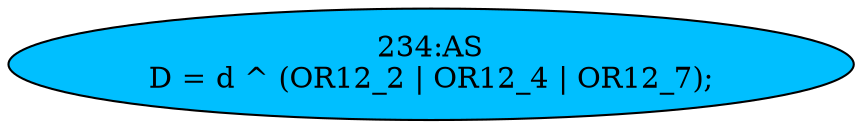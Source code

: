 strict digraph "" {
	node [label="\N"];
	"234:AS"	 [ast="<pyverilog.vparser.ast.Assign object at 0x7f14ceedfb10>",
		def_var="['D']",
		fillcolor=deepskyblue,
		label="234:AS
D = d ^ (OR12_2 | OR12_4 | OR12_7);",
		statements="[]",
		style=filled,
		typ=Assign,
		use_var="['d', 'OR12_2', 'OR12_4', 'OR12_7']"];
}
